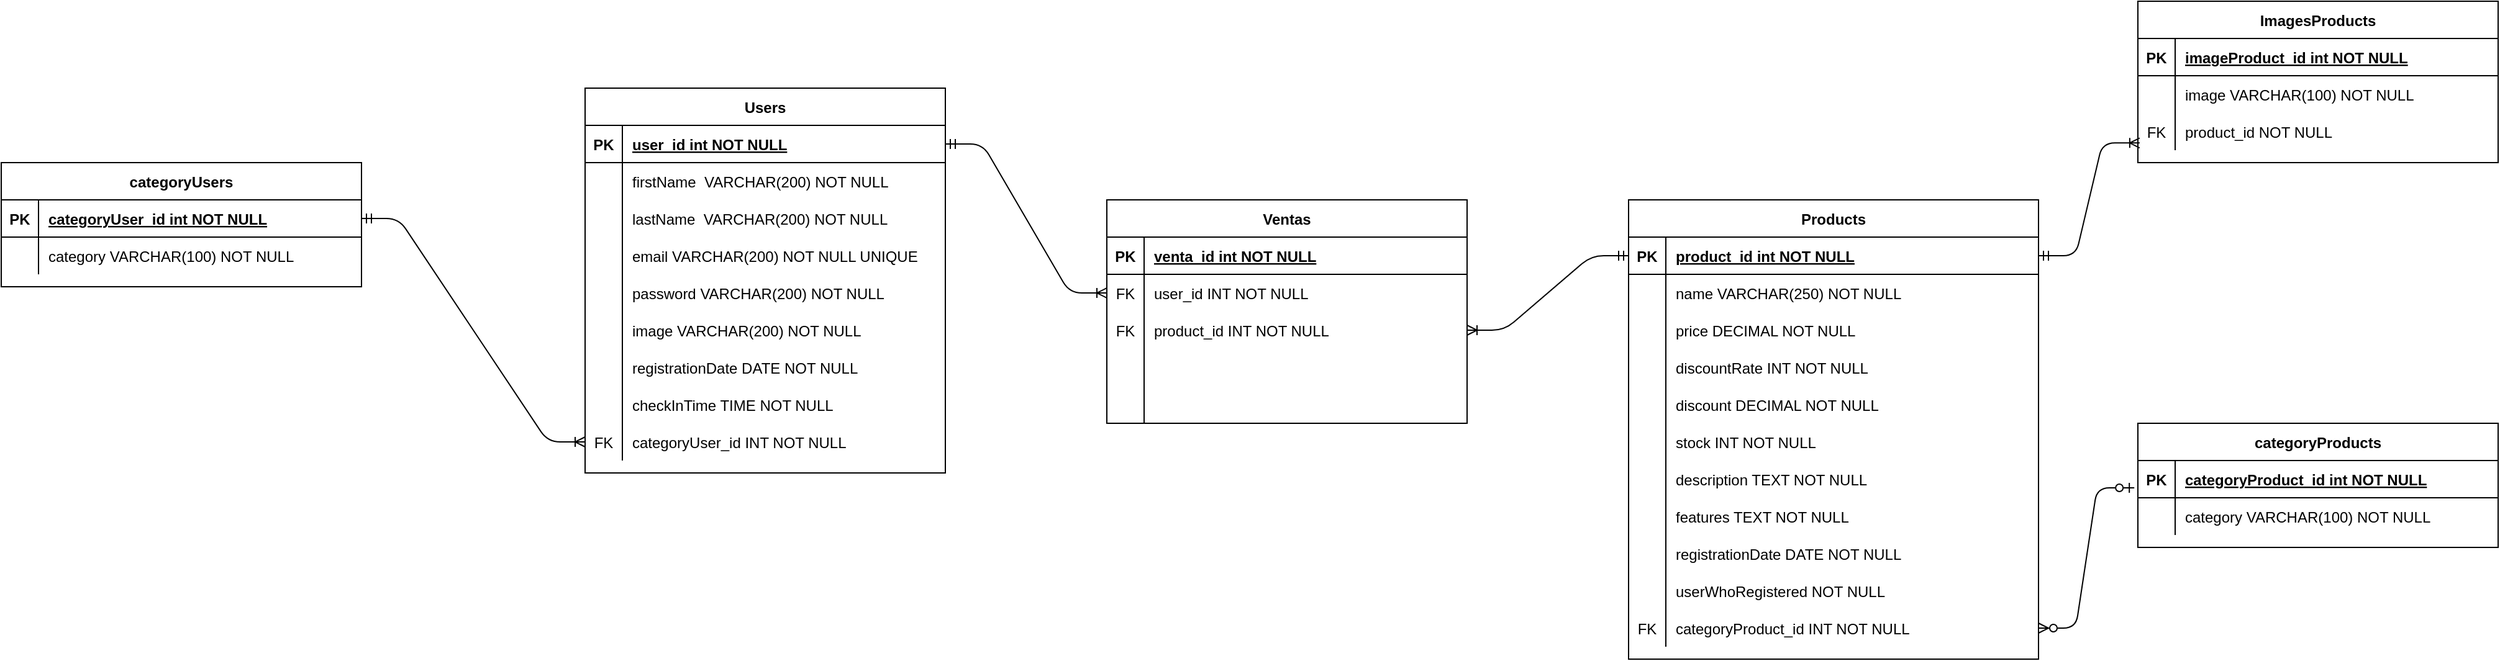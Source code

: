 <mxfile version="14.9.7" type="device"><diagram id="R2lEEEUBdFMjLlhIrx00" name="Page-1"><mxGraphModel dx="2568" dy="1592" grid="1" gridSize="10" guides="1" tooltips="1" connect="1" arrows="1" fold="1" page="1" pageScale="1" pageWidth="850" pageHeight="1100" math="0" shadow="0" extFonts="Permanent Marker^https://fonts.googleapis.com/css?family=Permanent+Marker"><root><mxCell id="0"/><mxCell id="1" parent="0"/><mxCell id="C-vyLk0tnHw3VtMMgP7b-23" value="Users" style="shape=table;startSize=30;container=1;collapsible=1;childLayout=tableLayout;fixedRows=1;rowLines=0;fontStyle=1;align=center;resizeLast=1;" parent="1" vertex="1"><mxGeometry x="-450" y="20" width="290" height="310" as="geometry"/></mxCell><mxCell id="C-vyLk0tnHw3VtMMgP7b-24" value="" style="shape=partialRectangle;collapsible=0;dropTarget=0;pointerEvents=0;fillColor=none;points=[[0,0.5],[1,0.5]];portConstraint=eastwest;top=0;left=0;right=0;bottom=1;" parent="C-vyLk0tnHw3VtMMgP7b-23" vertex="1"><mxGeometry y="30" width="290" height="30" as="geometry"/></mxCell><mxCell id="C-vyLk0tnHw3VtMMgP7b-25" value="PK" style="shape=partialRectangle;overflow=hidden;connectable=0;fillColor=none;top=0;left=0;bottom=0;right=0;fontStyle=1;" parent="C-vyLk0tnHw3VtMMgP7b-24" vertex="1"><mxGeometry width="30" height="30" as="geometry"/></mxCell><mxCell id="C-vyLk0tnHw3VtMMgP7b-26" value="user_id int NOT NULL " style="shape=partialRectangle;overflow=hidden;connectable=0;fillColor=none;top=0;left=0;bottom=0;right=0;align=left;spacingLeft=6;fontStyle=5;" parent="C-vyLk0tnHw3VtMMgP7b-24" vertex="1"><mxGeometry x="30" width="260" height="30" as="geometry"/></mxCell><mxCell id="SjRYhdgU4XQCZVVR5Yip-3" value="" style="shape=partialRectangle;collapsible=0;dropTarget=0;pointerEvents=0;fillColor=none;top=0;left=0;bottom=0;right=0;points=[[0,0.5],[1,0.5]];portConstraint=eastwest;" parent="C-vyLk0tnHw3VtMMgP7b-23" vertex="1"><mxGeometry y="60" width="290" height="30" as="geometry"/></mxCell><mxCell id="SjRYhdgU4XQCZVVR5Yip-4" value="" style="shape=partialRectangle;connectable=0;fillColor=none;top=0;left=0;bottom=0;right=0;editable=1;overflow=hidden;" parent="SjRYhdgU4XQCZVVR5Yip-3" vertex="1"><mxGeometry width="30" height="30" as="geometry"/></mxCell><mxCell id="SjRYhdgU4XQCZVVR5Yip-5" value="firstName  VARCHAR(200) NOT NULL" style="shape=partialRectangle;connectable=0;fillColor=none;top=0;left=0;bottom=0;right=0;align=left;spacingLeft=6;overflow=hidden;" parent="SjRYhdgU4XQCZVVR5Yip-3" vertex="1"><mxGeometry x="30" width="260" height="30" as="geometry"/></mxCell><mxCell id="SjRYhdgU4XQCZVVR5Yip-7" value="" style="shape=partialRectangle;collapsible=0;dropTarget=0;pointerEvents=0;fillColor=none;top=0;left=0;bottom=0;right=0;points=[[0,0.5],[1,0.5]];portConstraint=eastwest;" parent="C-vyLk0tnHw3VtMMgP7b-23" vertex="1"><mxGeometry y="90" width="290" height="30" as="geometry"/></mxCell><mxCell id="SjRYhdgU4XQCZVVR5Yip-8" value="" style="shape=partialRectangle;connectable=0;fillColor=none;top=0;left=0;bottom=0;right=0;editable=1;overflow=hidden;" parent="SjRYhdgU4XQCZVVR5Yip-7" vertex="1"><mxGeometry width="30" height="30" as="geometry"/></mxCell><mxCell id="SjRYhdgU4XQCZVVR5Yip-9" value="lastName  VARCHAR(200) NOT NULL" style="shape=partialRectangle;connectable=0;fillColor=none;top=0;left=0;bottom=0;right=0;align=left;spacingLeft=6;overflow=hidden;" parent="SjRYhdgU4XQCZVVR5Yip-7" vertex="1"><mxGeometry x="30" width="260" height="30" as="geometry"/></mxCell><mxCell id="SjRYhdgU4XQCZVVR5Yip-10" value="" style="shape=partialRectangle;collapsible=0;dropTarget=0;pointerEvents=0;fillColor=none;top=0;left=0;bottom=0;right=0;points=[[0,0.5],[1,0.5]];portConstraint=eastwest;" parent="C-vyLk0tnHw3VtMMgP7b-23" vertex="1"><mxGeometry y="120" width="290" height="30" as="geometry"/></mxCell><mxCell id="SjRYhdgU4XQCZVVR5Yip-11" value="" style="shape=partialRectangle;connectable=0;fillColor=none;top=0;left=0;bottom=0;right=0;editable=1;overflow=hidden;" parent="SjRYhdgU4XQCZVVR5Yip-10" vertex="1"><mxGeometry width="30" height="30" as="geometry"/></mxCell><mxCell id="SjRYhdgU4XQCZVVR5Yip-12" value="email VARCHAR(200) NOT NULL UNIQUE" style="shape=partialRectangle;connectable=0;fillColor=none;top=0;left=0;bottom=0;right=0;align=left;spacingLeft=6;overflow=hidden;" parent="SjRYhdgU4XQCZVVR5Yip-10" vertex="1"><mxGeometry x="30" width="260" height="30" as="geometry"/></mxCell><mxCell id="SjRYhdgU4XQCZVVR5Yip-13" value="" style="shape=partialRectangle;collapsible=0;dropTarget=0;pointerEvents=0;fillColor=none;top=0;left=0;bottom=0;right=0;points=[[0,0.5],[1,0.5]];portConstraint=eastwest;" parent="C-vyLk0tnHw3VtMMgP7b-23" vertex="1"><mxGeometry y="150" width="290" height="30" as="geometry"/></mxCell><mxCell id="SjRYhdgU4XQCZVVR5Yip-14" value="" style="shape=partialRectangle;connectable=0;fillColor=none;top=0;left=0;bottom=0;right=0;editable=1;overflow=hidden;" parent="SjRYhdgU4XQCZVVR5Yip-13" vertex="1"><mxGeometry width="30" height="30" as="geometry"/></mxCell><mxCell id="SjRYhdgU4XQCZVVR5Yip-15" value="password VARCHAR(200) NOT NULL" style="shape=partialRectangle;connectable=0;fillColor=none;top=0;left=0;bottom=0;right=0;align=left;spacingLeft=6;overflow=hidden;" parent="SjRYhdgU4XQCZVVR5Yip-13" vertex="1"><mxGeometry x="30" width="260" height="30" as="geometry"/></mxCell><mxCell id="C-vyLk0tnHw3VtMMgP7b-27" value="" style="shape=partialRectangle;collapsible=0;dropTarget=0;pointerEvents=0;fillColor=none;points=[[0,0.5],[1,0.5]];portConstraint=eastwest;top=0;left=0;right=0;bottom=0;" parent="C-vyLk0tnHw3VtMMgP7b-23" vertex="1"><mxGeometry y="180" width="290" height="30" as="geometry"/></mxCell><mxCell id="C-vyLk0tnHw3VtMMgP7b-28" value="" style="shape=partialRectangle;overflow=hidden;connectable=0;fillColor=none;top=0;left=0;bottom=0;right=0;" parent="C-vyLk0tnHw3VtMMgP7b-27" vertex="1"><mxGeometry width="30" height="30" as="geometry"/></mxCell><mxCell id="C-vyLk0tnHw3VtMMgP7b-29" value="image VARCHAR(200) NOT NULL" style="shape=partialRectangle;overflow=hidden;connectable=0;fillColor=none;top=0;left=0;bottom=0;right=0;align=left;spacingLeft=6;" parent="C-vyLk0tnHw3VtMMgP7b-27" vertex="1"><mxGeometry x="30" width="260" height="30" as="geometry"/></mxCell><mxCell id="SjRYhdgU4XQCZVVR5Yip-42" value="" style="shape=partialRectangle;collapsible=0;dropTarget=0;pointerEvents=0;fillColor=none;top=0;left=0;bottom=0;right=0;points=[[0,0.5],[1,0.5]];portConstraint=eastwest;" parent="C-vyLk0tnHw3VtMMgP7b-23" vertex="1"><mxGeometry y="210" width="290" height="30" as="geometry"/></mxCell><mxCell id="SjRYhdgU4XQCZVVR5Yip-43" value="" style="shape=partialRectangle;connectable=0;fillColor=none;top=0;left=0;bottom=0;right=0;editable=1;overflow=hidden;" parent="SjRYhdgU4XQCZVVR5Yip-42" vertex="1"><mxGeometry width="30" height="30" as="geometry"/></mxCell><mxCell id="SjRYhdgU4XQCZVVR5Yip-44" value="registrationDate DATE NOT NULL" style="shape=partialRectangle;connectable=0;fillColor=none;top=0;left=0;bottom=0;right=0;align=left;spacingLeft=6;overflow=hidden;" parent="SjRYhdgU4XQCZVVR5Yip-42" vertex="1"><mxGeometry x="30" width="260" height="30" as="geometry"/></mxCell><mxCell id="SjRYhdgU4XQCZVVR5Yip-45" value="" style="shape=partialRectangle;collapsible=0;dropTarget=0;pointerEvents=0;fillColor=none;top=0;left=0;bottom=0;right=0;points=[[0,0.5],[1,0.5]];portConstraint=eastwest;" parent="C-vyLk0tnHw3VtMMgP7b-23" vertex="1"><mxGeometry y="240" width="290" height="30" as="geometry"/></mxCell><mxCell id="SjRYhdgU4XQCZVVR5Yip-46" value="" style="shape=partialRectangle;connectable=0;fillColor=none;top=0;left=0;bottom=0;right=0;editable=1;overflow=hidden;" parent="SjRYhdgU4XQCZVVR5Yip-45" vertex="1"><mxGeometry width="30" height="30" as="geometry"/></mxCell><mxCell id="SjRYhdgU4XQCZVVR5Yip-47" value="checkInTime TIME NOT NULL" style="shape=partialRectangle;connectable=0;fillColor=none;top=0;left=0;bottom=0;right=0;align=left;spacingLeft=6;overflow=hidden;" parent="SjRYhdgU4XQCZVVR5Yip-45" vertex="1"><mxGeometry x="30" width="260" height="30" as="geometry"/></mxCell><mxCell id="4xMjqpB_kLp0QCdXpXQW-71" value="" style="shape=partialRectangle;collapsible=0;dropTarget=0;pointerEvents=0;fillColor=none;top=0;left=0;bottom=0;right=0;points=[[0,0.5],[1,0.5]];portConstraint=eastwest;" vertex="1" parent="C-vyLk0tnHw3VtMMgP7b-23"><mxGeometry y="270" width="290" height="30" as="geometry"/></mxCell><mxCell id="4xMjqpB_kLp0QCdXpXQW-72" value="FK" style="shape=partialRectangle;connectable=0;fillColor=none;top=0;left=0;bottom=0;right=0;fontStyle=0;overflow=hidden;" vertex="1" parent="4xMjqpB_kLp0QCdXpXQW-71"><mxGeometry width="30" height="30" as="geometry"/></mxCell><mxCell id="4xMjqpB_kLp0QCdXpXQW-73" value="categoryUser_id INT NOT NULL" style="shape=partialRectangle;connectable=0;fillColor=none;top=0;left=0;bottom=0;right=0;align=left;spacingLeft=6;fontStyle=0;overflow=hidden;" vertex="1" parent="4xMjqpB_kLp0QCdXpXQW-71"><mxGeometry x="30" width="260" height="30" as="geometry"/></mxCell><mxCell id="SjRYhdgU4XQCZVVR5Yip-132" value="Products" style="shape=table;startSize=30;container=1;collapsible=1;childLayout=tableLayout;fixedRows=1;rowLines=0;fontStyle=1;align=center;resizeLast=1;" parent="1" vertex="1"><mxGeometry x="390" y="110" width="330" height="370" as="geometry"/></mxCell><mxCell id="SjRYhdgU4XQCZVVR5Yip-133" value="" style="shape=partialRectangle;collapsible=0;dropTarget=0;pointerEvents=0;fillColor=none;points=[[0,0.5],[1,0.5]];portConstraint=eastwest;top=0;left=0;right=0;bottom=1;" parent="SjRYhdgU4XQCZVVR5Yip-132" vertex="1"><mxGeometry y="30" width="330" height="30" as="geometry"/></mxCell><mxCell id="SjRYhdgU4XQCZVVR5Yip-134" value="PK" style="shape=partialRectangle;overflow=hidden;connectable=0;fillColor=none;top=0;left=0;bottom=0;right=0;fontStyle=1;" parent="SjRYhdgU4XQCZVVR5Yip-133" vertex="1"><mxGeometry width="30" height="30" as="geometry"/></mxCell><mxCell id="SjRYhdgU4XQCZVVR5Yip-135" value="product_id int NOT NULL " style="shape=partialRectangle;overflow=hidden;connectable=0;fillColor=none;top=0;left=0;bottom=0;right=0;align=left;spacingLeft=6;fontStyle=5;" parent="SjRYhdgU4XQCZVVR5Yip-133" vertex="1"><mxGeometry x="30" width="300" height="30" as="geometry"/></mxCell><mxCell id="SjRYhdgU4XQCZVVR5Yip-136" value="" style="shape=partialRectangle;collapsible=0;dropTarget=0;pointerEvents=0;fillColor=none;top=0;left=0;bottom=0;right=0;points=[[0,0.5],[1,0.5]];portConstraint=eastwest;" parent="SjRYhdgU4XQCZVVR5Yip-132" vertex="1"><mxGeometry y="60" width="330" height="30" as="geometry"/></mxCell><mxCell id="SjRYhdgU4XQCZVVR5Yip-137" value="" style="shape=partialRectangle;connectable=0;fillColor=none;top=0;left=0;bottom=0;right=0;editable=1;overflow=hidden;" parent="SjRYhdgU4XQCZVVR5Yip-136" vertex="1"><mxGeometry width="30" height="30" as="geometry"/></mxCell><mxCell id="SjRYhdgU4XQCZVVR5Yip-138" value="name VARCHAR(250) NOT NULL" style="shape=partialRectangle;connectable=0;fillColor=none;top=0;left=0;bottom=0;right=0;align=left;spacingLeft=6;overflow=hidden;" parent="SjRYhdgU4XQCZVVR5Yip-136" vertex="1"><mxGeometry x="30" width="300" height="30" as="geometry"/></mxCell><mxCell id="SjRYhdgU4XQCZVVR5Yip-142" value="" style="shape=partialRectangle;collapsible=0;dropTarget=0;pointerEvents=0;fillColor=none;top=0;left=0;bottom=0;right=0;points=[[0,0.5],[1,0.5]];portConstraint=eastwest;" parent="SjRYhdgU4XQCZVVR5Yip-132" vertex="1"><mxGeometry y="90" width="330" height="30" as="geometry"/></mxCell><mxCell id="SjRYhdgU4XQCZVVR5Yip-143" value="" style="shape=partialRectangle;connectable=0;fillColor=none;top=0;left=0;bottom=0;right=0;editable=1;overflow=hidden;" parent="SjRYhdgU4XQCZVVR5Yip-142" vertex="1"><mxGeometry width="30" height="30" as="geometry"/></mxCell><mxCell id="SjRYhdgU4XQCZVVR5Yip-144" value="price DECIMAL NOT NULL " style="shape=partialRectangle;connectable=0;fillColor=none;top=0;left=0;bottom=0;right=0;align=left;spacingLeft=6;overflow=hidden;" parent="SjRYhdgU4XQCZVVR5Yip-142" vertex="1"><mxGeometry x="30" width="300" height="30" as="geometry"/></mxCell><mxCell id="SjRYhdgU4XQCZVVR5Yip-145" value="" style="shape=partialRectangle;collapsible=0;dropTarget=0;pointerEvents=0;fillColor=none;top=0;left=0;bottom=0;right=0;points=[[0,0.5],[1,0.5]];portConstraint=eastwest;" parent="SjRYhdgU4XQCZVVR5Yip-132" vertex="1"><mxGeometry y="120" width="330" height="30" as="geometry"/></mxCell><mxCell id="SjRYhdgU4XQCZVVR5Yip-146" value="" style="shape=partialRectangle;connectable=0;fillColor=none;top=0;left=0;bottom=0;right=0;editable=1;overflow=hidden;" parent="SjRYhdgU4XQCZVVR5Yip-145" vertex="1"><mxGeometry width="30" height="30" as="geometry"/></mxCell><mxCell id="SjRYhdgU4XQCZVVR5Yip-147" value="discountRate INT NOT NULL" style="shape=partialRectangle;connectable=0;fillColor=none;top=0;left=0;bottom=0;right=0;align=left;spacingLeft=6;overflow=hidden;" parent="SjRYhdgU4XQCZVVR5Yip-145" vertex="1"><mxGeometry x="30" width="300" height="30" as="geometry"/></mxCell><mxCell id="SjRYhdgU4XQCZVVR5Yip-148" value="" style="shape=partialRectangle;collapsible=0;dropTarget=0;pointerEvents=0;fillColor=none;top=0;left=0;bottom=0;right=0;points=[[0,0.5],[1,0.5]];portConstraint=eastwest;" parent="SjRYhdgU4XQCZVVR5Yip-132" vertex="1"><mxGeometry y="150" width="330" height="30" as="geometry"/></mxCell><mxCell id="SjRYhdgU4XQCZVVR5Yip-149" value="" style="shape=partialRectangle;connectable=0;fillColor=none;top=0;left=0;bottom=0;right=0;editable=1;overflow=hidden;" parent="SjRYhdgU4XQCZVVR5Yip-148" vertex="1"><mxGeometry width="30" height="30" as="geometry"/></mxCell><mxCell id="SjRYhdgU4XQCZVVR5Yip-150" value="discount DECIMAL NOT NULL" style="shape=partialRectangle;connectable=0;fillColor=none;top=0;left=0;bottom=0;right=0;align=left;spacingLeft=6;overflow=hidden;" parent="SjRYhdgU4XQCZVVR5Yip-148" vertex="1"><mxGeometry x="30" width="300" height="30" as="geometry"/></mxCell><mxCell id="SjRYhdgU4XQCZVVR5Yip-151" value="" style="shape=partialRectangle;collapsible=0;dropTarget=0;pointerEvents=0;fillColor=none;points=[[0,0.5],[1,0.5]];portConstraint=eastwest;top=0;left=0;right=0;bottom=0;" parent="SjRYhdgU4XQCZVVR5Yip-132" vertex="1"><mxGeometry y="180" width="330" height="30" as="geometry"/></mxCell><mxCell id="SjRYhdgU4XQCZVVR5Yip-152" value="" style="shape=partialRectangle;overflow=hidden;connectable=0;fillColor=none;top=0;left=0;bottom=0;right=0;" parent="SjRYhdgU4XQCZVVR5Yip-151" vertex="1"><mxGeometry width="30" height="30" as="geometry"/></mxCell><mxCell id="SjRYhdgU4XQCZVVR5Yip-153" value="stock INT NOT NULL" style="shape=partialRectangle;overflow=hidden;connectable=0;fillColor=none;top=0;left=0;bottom=0;right=0;align=left;spacingLeft=6;" parent="SjRYhdgU4XQCZVVR5Yip-151" vertex="1"><mxGeometry x="30" width="300" height="30" as="geometry"/></mxCell><mxCell id="SjRYhdgU4XQCZVVR5Yip-191" value="" style="shape=partialRectangle;collapsible=0;dropTarget=0;pointerEvents=0;fillColor=none;top=0;left=0;bottom=0;right=0;points=[[0,0.5],[1,0.5]];portConstraint=eastwest;" parent="SjRYhdgU4XQCZVVR5Yip-132" vertex="1"><mxGeometry y="210" width="330" height="30" as="geometry"/></mxCell><mxCell id="SjRYhdgU4XQCZVVR5Yip-192" value="" style="shape=partialRectangle;connectable=0;fillColor=none;top=0;left=0;bottom=0;right=0;editable=1;overflow=hidden;" parent="SjRYhdgU4XQCZVVR5Yip-191" vertex="1"><mxGeometry width="30" height="30" as="geometry"/></mxCell><mxCell id="SjRYhdgU4XQCZVVR5Yip-193" value="description TEXT NOT NULL" style="shape=partialRectangle;connectable=0;fillColor=none;top=0;left=0;bottom=0;right=0;align=left;spacingLeft=6;overflow=hidden;" parent="SjRYhdgU4XQCZVVR5Yip-191" vertex="1"><mxGeometry x="30" width="300" height="30" as="geometry"/></mxCell><mxCell id="SjRYhdgU4XQCZVVR5Yip-197" value="" style="shape=partialRectangle;collapsible=0;dropTarget=0;pointerEvents=0;fillColor=none;top=0;left=0;bottom=0;right=0;points=[[0,0.5],[1,0.5]];portConstraint=eastwest;" parent="SjRYhdgU4XQCZVVR5Yip-132" vertex="1"><mxGeometry y="240" width="330" height="30" as="geometry"/></mxCell><mxCell id="SjRYhdgU4XQCZVVR5Yip-198" value="" style="shape=partialRectangle;connectable=0;fillColor=none;top=0;left=0;bottom=0;right=0;editable=1;overflow=hidden;" parent="SjRYhdgU4XQCZVVR5Yip-197" vertex="1"><mxGeometry width="30" height="30" as="geometry"/></mxCell><mxCell id="SjRYhdgU4XQCZVVR5Yip-199" value="features TEXT NOT NULL" style="shape=partialRectangle;connectable=0;fillColor=none;top=0;left=0;bottom=0;right=0;align=left;spacingLeft=6;overflow=hidden;" parent="SjRYhdgU4XQCZVVR5Yip-197" vertex="1"><mxGeometry x="30" width="300" height="30" as="geometry"/></mxCell><mxCell id="SjRYhdgU4XQCZVVR5Yip-154" value="" style="shape=partialRectangle;collapsible=0;dropTarget=0;pointerEvents=0;fillColor=none;top=0;left=0;bottom=0;right=0;points=[[0,0.5],[1,0.5]];portConstraint=eastwest;" parent="SjRYhdgU4XQCZVVR5Yip-132" vertex="1"><mxGeometry y="270" width="330" height="30" as="geometry"/></mxCell><mxCell id="SjRYhdgU4XQCZVVR5Yip-155" value="" style="shape=partialRectangle;connectable=0;fillColor=none;top=0;left=0;bottom=0;right=0;editable=1;overflow=hidden;" parent="SjRYhdgU4XQCZVVR5Yip-154" vertex="1"><mxGeometry width="30" height="30" as="geometry"/></mxCell><mxCell id="SjRYhdgU4XQCZVVR5Yip-156" value="registrationDate DATE NOT NULL" style="shape=partialRectangle;connectable=0;fillColor=none;top=0;left=0;bottom=0;right=0;align=left;spacingLeft=6;overflow=hidden;" parent="SjRYhdgU4XQCZVVR5Yip-154" vertex="1"><mxGeometry x="30" width="300" height="30" as="geometry"/></mxCell><mxCell id="SjRYhdgU4XQCZVVR5Yip-200" value="" style="shape=partialRectangle;collapsible=0;dropTarget=0;pointerEvents=0;fillColor=none;top=0;left=0;bottom=0;right=0;points=[[0,0.5],[1,0.5]];portConstraint=eastwest;" parent="SjRYhdgU4XQCZVVR5Yip-132" vertex="1"><mxGeometry y="300" width="330" height="30" as="geometry"/></mxCell><mxCell id="SjRYhdgU4XQCZVVR5Yip-201" value="" style="shape=partialRectangle;connectable=0;fillColor=none;top=0;left=0;bottom=0;right=0;editable=1;overflow=hidden;" parent="SjRYhdgU4XQCZVVR5Yip-200" vertex="1"><mxGeometry width="30" height="30" as="geometry"/></mxCell><mxCell id="SjRYhdgU4XQCZVVR5Yip-202" value="userWhoRegistered NOT NULL" style="shape=partialRectangle;connectable=0;fillColor=none;top=0;left=0;bottom=0;right=0;align=left;spacingLeft=6;overflow=hidden;" parent="SjRYhdgU4XQCZVVR5Yip-200" vertex="1"><mxGeometry x="30" width="300" height="30" as="geometry"/></mxCell><mxCell id="4xMjqpB_kLp0QCdXpXQW-15" value="" style="shape=partialRectangle;collapsible=0;dropTarget=0;pointerEvents=0;fillColor=none;top=0;left=0;bottom=0;right=0;points=[[0,0.5],[1,0.5]];portConstraint=eastwest;" vertex="1" parent="SjRYhdgU4XQCZVVR5Yip-132"><mxGeometry y="330" width="330" height="30" as="geometry"/></mxCell><mxCell id="4xMjqpB_kLp0QCdXpXQW-16" value="FK" style="shape=partialRectangle;connectable=0;fillColor=none;top=0;left=0;bottom=0;right=0;fontStyle=0;overflow=hidden;" vertex="1" parent="4xMjqpB_kLp0QCdXpXQW-15"><mxGeometry width="30" height="30" as="geometry"/></mxCell><mxCell id="4xMjqpB_kLp0QCdXpXQW-17" value="categoryProduct_id INT NOT NULL " style="shape=partialRectangle;connectable=0;fillColor=none;top=0;left=0;bottom=0;right=0;align=left;spacingLeft=6;fontStyle=0;overflow=hidden;" vertex="1" parent="4xMjqpB_kLp0QCdXpXQW-15"><mxGeometry x="30" width="300" height="30" as="geometry"/></mxCell><mxCell id="SjRYhdgU4XQCZVVR5Yip-160" value="ImagesProducts" style="shape=table;startSize=30;container=1;collapsible=1;childLayout=tableLayout;fixedRows=1;rowLines=0;fontStyle=1;align=center;resizeLast=1;" parent="1" vertex="1"><mxGeometry x="800" y="-50" width="290" height="130" as="geometry"/></mxCell><mxCell id="SjRYhdgU4XQCZVVR5Yip-161" value="" style="shape=partialRectangle;collapsible=0;dropTarget=0;pointerEvents=0;fillColor=none;points=[[0,0.5],[1,0.5]];portConstraint=eastwest;top=0;left=0;right=0;bottom=1;" parent="SjRYhdgU4XQCZVVR5Yip-160" vertex="1"><mxGeometry y="30" width="290" height="30" as="geometry"/></mxCell><mxCell id="SjRYhdgU4XQCZVVR5Yip-162" value="PK" style="shape=partialRectangle;overflow=hidden;connectable=0;fillColor=none;top=0;left=0;bottom=0;right=0;fontStyle=1;" parent="SjRYhdgU4XQCZVVR5Yip-161" vertex="1"><mxGeometry width="30" height="30" as="geometry"/></mxCell><mxCell id="SjRYhdgU4XQCZVVR5Yip-163" value="imageProduct_id int NOT NULL " style="shape=partialRectangle;overflow=hidden;connectable=0;fillColor=none;top=0;left=0;bottom=0;right=0;align=left;spacingLeft=6;fontStyle=5;" parent="SjRYhdgU4XQCZVVR5Yip-161" vertex="1"><mxGeometry x="30" width="260" height="30" as="geometry"/></mxCell><mxCell id="SjRYhdgU4XQCZVVR5Yip-179" value="" style="shape=partialRectangle;collapsible=0;dropTarget=0;pointerEvents=0;fillColor=none;points=[[0,0.5],[1,0.5]];portConstraint=eastwest;top=0;left=0;right=0;bottom=0;" parent="SjRYhdgU4XQCZVVR5Yip-160" vertex="1"><mxGeometry y="60" width="290" height="30" as="geometry"/></mxCell><mxCell id="SjRYhdgU4XQCZVVR5Yip-180" value="" style="shape=partialRectangle;overflow=hidden;connectable=0;fillColor=none;top=0;left=0;bottom=0;right=0;" parent="SjRYhdgU4XQCZVVR5Yip-179" vertex="1"><mxGeometry width="30" height="30" as="geometry"/></mxCell><mxCell id="SjRYhdgU4XQCZVVR5Yip-181" value="image VARCHAR(100) NOT NULL" style="shape=partialRectangle;overflow=hidden;connectable=0;fillColor=none;top=0;left=0;bottom=0;right=0;align=left;spacingLeft=6;" parent="SjRYhdgU4XQCZVVR5Yip-179" vertex="1"><mxGeometry x="30" width="260" height="30" as="geometry"/></mxCell><mxCell id="SjRYhdgU4XQCZVVR5Yip-188" value="" style="shape=partialRectangle;collapsible=0;dropTarget=0;pointerEvents=0;fillColor=none;top=0;left=0;bottom=0;right=0;points=[[0,0.5],[1,0.5]];portConstraint=eastwest;" parent="SjRYhdgU4XQCZVVR5Yip-160" vertex="1"><mxGeometry y="90" width="290" height="30" as="geometry"/></mxCell><mxCell id="SjRYhdgU4XQCZVVR5Yip-189" value="FK" style="shape=partialRectangle;connectable=0;fillColor=none;top=0;left=0;bottom=0;right=0;fontStyle=0;overflow=hidden;" parent="SjRYhdgU4XQCZVVR5Yip-188" vertex="1"><mxGeometry width="30" height="30" as="geometry"/></mxCell><mxCell id="SjRYhdgU4XQCZVVR5Yip-190" value="product_id NOT NULL" style="shape=partialRectangle;connectable=0;fillColor=none;top=0;left=0;bottom=0;right=0;align=left;spacingLeft=6;fontStyle=0;overflow=hidden;" parent="SjRYhdgU4XQCZVVR5Yip-188" vertex="1"><mxGeometry x="30" width="260" height="30" as="geometry"/></mxCell><mxCell id="SjRYhdgU4XQCZVVR5Yip-203" value="" style="edgeStyle=entityRelationEdgeStyle;fontSize=12;html=1;endArrow=ERoneToMany;startArrow=ERmandOne;exitX=1;exitY=0.5;exitDx=0;exitDy=0;entryX=0.005;entryY=0.806;entryDx=0;entryDy=0;entryPerimeter=0;" parent="1" source="SjRYhdgU4XQCZVVR5Yip-133" target="SjRYhdgU4XQCZVVR5Yip-188" edge="1"><mxGeometry width="100" height="100" relative="1" as="geometry"><mxPoint x="730" y="380" as="sourcePoint"/><mxPoint x="830" y="280" as="targetPoint"/></mxGeometry></mxCell><mxCell id="4xMjqpB_kLp0QCdXpXQW-1" value="categoryProducts" style="shape=table;startSize=30;container=1;collapsible=1;childLayout=tableLayout;fixedRows=1;rowLines=0;fontStyle=1;align=center;resizeLast=1;" vertex="1" parent="1"><mxGeometry x="800" y="290" width="290" height="100" as="geometry"/></mxCell><mxCell id="4xMjqpB_kLp0QCdXpXQW-2" value="" style="shape=partialRectangle;collapsible=0;dropTarget=0;pointerEvents=0;fillColor=none;points=[[0,0.5],[1,0.5]];portConstraint=eastwest;top=0;left=0;right=0;bottom=1;" vertex="1" parent="4xMjqpB_kLp0QCdXpXQW-1"><mxGeometry y="30" width="290" height="30" as="geometry"/></mxCell><mxCell id="4xMjqpB_kLp0QCdXpXQW-3" value="PK" style="shape=partialRectangle;overflow=hidden;connectable=0;fillColor=none;top=0;left=0;bottom=0;right=0;fontStyle=1;" vertex="1" parent="4xMjqpB_kLp0QCdXpXQW-2"><mxGeometry width="30" height="30" as="geometry"/></mxCell><mxCell id="4xMjqpB_kLp0QCdXpXQW-4" value="categoryProduct_id int NOT NULL " style="shape=partialRectangle;overflow=hidden;connectable=0;fillColor=none;top=0;left=0;bottom=0;right=0;align=left;spacingLeft=6;fontStyle=5;" vertex="1" parent="4xMjqpB_kLp0QCdXpXQW-2"><mxGeometry x="30" width="260" height="30" as="geometry"/></mxCell><mxCell id="4xMjqpB_kLp0QCdXpXQW-5" value="" style="shape=partialRectangle;collapsible=0;dropTarget=0;pointerEvents=0;fillColor=none;points=[[0,0.5],[1,0.5]];portConstraint=eastwest;top=0;left=0;right=0;bottom=0;" vertex="1" parent="4xMjqpB_kLp0QCdXpXQW-1"><mxGeometry y="60" width="290" height="30" as="geometry"/></mxCell><mxCell id="4xMjqpB_kLp0QCdXpXQW-6" value="" style="shape=partialRectangle;overflow=hidden;connectable=0;fillColor=none;top=0;left=0;bottom=0;right=0;" vertex="1" parent="4xMjqpB_kLp0QCdXpXQW-5"><mxGeometry width="30" height="30" as="geometry"/></mxCell><mxCell id="4xMjqpB_kLp0QCdXpXQW-7" value="category VARCHAR(100) NOT NULL" style="shape=partialRectangle;overflow=hidden;connectable=0;fillColor=none;top=0;left=0;bottom=0;right=0;align=left;spacingLeft=6;" vertex="1" parent="4xMjqpB_kLp0QCdXpXQW-5"><mxGeometry x="30" width="260" height="30" as="geometry"/></mxCell><mxCell id="4xMjqpB_kLp0QCdXpXQW-14" value="" style="edgeStyle=entityRelationEdgeStyle;fontSize=12;html=1;endArrow=ERzeroToMany;startArrow=ERzeroToOne;exitX=-0.01;exitY=0.733;exitDx=0;exitDy=0;entryX=1;entryY=0.5;entryDx=0;entryDy=0;exitPerimeter=0;" edge="1" parent="1" source="4xMjqpB_kLp0QCdXpXQW-2" target="4xMjqpB_kLp0QCdXpXQW-15"><mxGeometry width="100" height="100" relative="1" as="geometry"><mxPoint x="640" y="340" as="sourcePoint"/><mxPoint x="740" y="240" as="targetPoint"/></mxGeometry></mxCell><mxCell id="4xMjqpB_kLp0QCdXpXQW-18" value="Ventas" style="shape=table;startSize=30;container=1;collapsible=1;childLayout=tableLayout;fixedRows=1;rowLines=0;fontStyle=1;align=center;resizeLast=1;" vertex="1" parent="1"><mxGeometry x="-30" y="110" width="290" height="180" as="geometry"/></mxCell><mxCell id="4xMjqpB_kLp0QCdXpXQW-19" value="" style="shape=partialRectangle;collapsible=0;dropTarget=0;pointerEvents=0;fillColor=none;points=[[0,0.5],[1,0.5]];portConstraint=eastwest;top=0;left=0;right=0;bottom=1;" vertex="1" parent="4xMjqpB_kLp0QCdXpXQW-18"><mxGeometry y="30" width="290" height="30" as="geometry"/></mxCell><mxCell id="4xMjqpB_kLp0QCdXpXQW-20" value="PK" style="shape=partialRectangle;overflow=hidden;connectable=0;fillColor=none;top=0;left=0;bottom=0;right=0;fontStyle=1;" vertex="1" parent="4xMjqpB_kLp0QCdXpXQW-19"><mxGeometry width="30" height="30" as="geometry"/></mxCell><mxCell id="4xMjqpB_kLp0QCdXpXQW-21" value="venta_id int NOT NULL " style="shape=partialRectangle;overflow=hidden;connectable=0;fillColor=none;top=0;left=0;bottom=0;right=0;align=left;spacingLeft=6;fontStyle=5;" vertex="1" parent="4xMjqpB_kLp0QCdXpXQW-19"><mxGeometry x="30" width="260" height="30" as="geometry"/></mxCell><mxCell id="4xMjqpB_kLp0QCdXpXQW-46" value="" style="shape=partialRectangle;collapsible=0;dropTarget=0;pointerEvents=0;fillColor=none;top=0;left=0;bottom=0;right=0;points=[[0,0.5],[1,0.5]];portConstraint=eastwest;" vertex="1" parent="4xMjqpB_kLp0QCdXpXQW-18"><mxGeometry y="60" width="290" height="30" as="geometry"/></mxCell><mxCell id="4xMjqpB_kLp0QCdXpXQW-47" value="FK" style="shape=partialRectangle;connectable=0;fillColor=none;top=0;left=0;bottom=0;right=0;fontStyle=0;overflow=hidden;" vertex="1" parent="4xMjqpB_kLp0QCdXpXQW-46"><mxGeometry width="30" height="30" as="geometry"/></mxCell><mxCell id="4xMjqpB_kLp0QCdXpXQW-48" value="user_id INT NOT NULL" style="shape=partialRectangle;connectable=0;fillColor=none;top=0;left=0;bottom=0;right=0;align=left;spacingLeft=6;fontStyle=0;overflow=hidden;" vertex="1" parent="4xMjqpB_kLp0QCdXpXQW-46"><mxGeometry x="30" width="260" height="30" as="geometry"/></mxCell><mxCell id="4xMjqpB_kLp0QCdXpXQW-52" value="" style="shape=partialRectangle;collapsible=0;dropTarget=0;pointerEvents=0;fillColor=none;top=0;left=0;bottom=0;right=0;points=[[0,0.5],[1,0.5]];portConstraint=eastwest;" vertex="1" parent="4xMjqpB_kLp0QCdXpXQW-18"><mxGeometry y="90" width="290" height="30" as="geometry"/></mxCell><mxCell id="4xMjqpB_kLp0QCdXpXQW-53" value="FK" style="shape=partialRectangle;connectable=0;fillColor=none;top=0;left=0;bottom=0;right=0;fontStyle=0;overflow=hidden;" vertex="1" parent="4xMjqpB_kLp0QCdXpXQW-52"><mxGeometry width="30" height="30" as="geometry"/></mxCell><mxCell id="4xMjqpB_kLp0QCdXpXQW-54" value="product_id INT NOT NULL" style="shape=partialRectangle;connectable=0;fillColor=none;top=0;left=0;bottom=0;right=0;align=left;spacingLeft=6;fontStyle=0;overflow=hidden;" vertex="1" parent="4xMjqpB_kLp0QCdXpXQW-52"><mxGeometry x="30" width="260" height="30" as="geometry"/></mxCell><mxCell id="4xMjqpB_kLp0QCdXpXQW-22" value="" style="shape=partialRectangle;collapsible=0;dropTarget=0;pointerEvents=0;fillColor=none;top=0;left=0;bottom=0;right=0;points=[[0,0.5],[1,0.5]];portConstraint=eastwest;" vertex="1" parent="4xMjqpB_kLp0QCdXpXQW-18"><mxGeometry y="120" width="290" height="30" as="geometry"/></mxCell><mxCell id="4xMjqpB_kLp0QCdXpXQW-23" value="" style="shape=partialRectangle;connectable=0;fillColor=none;top=0;left=0;bottom=0;right=0;editable=1;overflow=hidden;" vertex="1" parent="4xMjqpB_kLp0QCdXpXQW-22"><mxGeometry width="30" height="30" as="geometry"/></mxCell><mxCell id="4xMjqpB_kLp0QCdXpXQW-24" value="" style="shape=partialRectangle;connectable=0;fillColor=none;top=0;left=0;bottom=0;right=0;align=left;spacingLeft=6;overflow=hidden;" vertex="1" parent="4xMjqpB_kLp0QCdXpXQW-22"><mxGeometry x="30" width="260" height="30" as="geometry"/></mxCell><mxCell id="4xMjqpB_kLp0QCdXpXQW-28" value="" style="shape=partialRectangle;collapsible=0;dropTarget=0;pointerEvents=0;fillColor=none;top=0;left=0;bottom=0;right=0;points=[[0,0.5],[1,0.5]];portConstraint=eastwest;" vertex="1" parent="4xMjqpB_kLp0QCdXpXQW-18"><mxGeometry y="150" width="290" height="30" as="geometry"/></mxCell><mxCell id="4xMjqpB_kLp0QCdXpXQW-29" value="" style="shape=partialRectangle;connectable=0;fillColor=none;top=0;left=0;bottom=0;right=0;editable=1;overflow=hidden;" vertex="1" parent="4xMjqpB_kLp0QCdXpXQW-28"><mxGeometry width="30" height="30" as="geometry"/></mxCell><mxCell id="4xMjqpB_kLp0QCdXpXQW-30" value="" style="shape=partialRectangle;connectable=0;fillColor=none;top=0;left=0;bottom=0;right=0;align=left;spacingLeft=6;overflow=hidden;" vertex="1" parent="4xMjqpB_kLp0QCdXpXQW-28"><mxGeometry x="30" width="260" height="30" as="geometry"/></mxCell><mxCell id="4xMjqpB_kLp0QCdXpXQW-55" value="" style="edgeStyle=entityRelationEdgeStyle;fontSize=12;html=1;endArrow=ERoneToMany;startArrow=ERmandOne;exitX=1;exitY=0.5;exitDx=0;exitDy=0;entryX=0;entryY=0.5;entryDx=0;entryDy=0;" edge="1" parent="1" source="C-vyLk0tnHw3VtMMgP7b-24" target="4xMjqpB_kLp0QCdXpXQW-46"><mxGeometry width="100" height="100" relative="1" as="geometry"><mxPoint x="60" y="440" as="sourcePoint"/><mxPoint x="160" y="340" as="targetPoint"/></mxGeometry></mxCell><mxCell id="4xMjqpB_kLp0QCdXpXQW-56" value="" style="edgeStyle=entityRelationEdgeStyle;fontSize=12;html=1;endArrow=ERoneToMany;startArrow=ERmandOne;entryX=1;entryY=0.5;entryDx=0;entryDy=0;exitX=0;exitY=0.5;exitDx=0;exitDy=0;" edge="1" parent="1" source="SjRYhdgU4XQCZVVR5Yip-133" target="4xMjqpB_kLp0QCdXpXQW-52"><mxGeometry width="100" height="100" relative="1" as="geometry"><mxPoint x="210" y="320" as="sourcePoint"/><mxPoint x="310" y="220" as="targetPoint"/></mxGeometry></mxCell><mxCell id="4xMjqpB_kLp0QCdXpXQW-60" value="categoryUsers" style="shape=table;startSize=30;container=1;collapsible=1;childLayout=tableLayout;fixedRows=1;rowLines=0;fontStyle=1;align=center;resizeLast=1;" vertex="1" parent="1"><mxGeometry x="-920" y="80" width="290" height="100" as="geometry"/></mxCell><mxCell id="4xMjqpB_kLp0QCdXpXQW-61" value="" style="shape=partialRectangle;collapsible=0;dropTarget=0;pointerEvents=0;fillColor=none;points=[[0,0.5],[1,0.5]];portConstraint=eastwest;top=0;left=0;right=0;bottom=1;" vertex="1" parent="4xMjqpB_kLp0QCdXpXQW-60"><mxGeometry y="30" width="290" height="30" as="geometry"/></mxCell><mxCell id="4xMjqpB_kLp0QCdXpXQW-62" value="PK" style="shape=partialRectangle;overflow=hidden;connectable=0;fillColor=none;top=0;left=0;bottom=0;right=0;fontStyle=1;" vertex="1" parent="4xMjqpB_kLp0QCdXpXQW-61"><mxGeometry width="30" height="30" as="geometry"/></mxCell><mxCell id="4xMjqpB_kLp0QCdXpXQW-63" value="categoryUser_id int NOT NULL " style="shape=partialRectangle;overflow=hidden;connectable=0;fillColor=none;top=0;left=0;bottom=0;right=0;align=left;spacingLeft=6;fontStyle=5;" vertex="1" parent="4xMjqpB_kLp0QCdXpXQW-61"><mxGeometry x="30" width="260" height="30" as="geometry"/></mxCell><mxCell id="4xMjqpB_kLp0QCdXpXQW-64" value="" style="shape=partialRectangle;collapsible=0;dropTarget=0;pointerEvents=0;fillColor=none;points=[[0,0.5],[1,0.5]];portConstraint=eastwest;top=0;left=0;right=0;bottom=0;" vertex="1" parent="4xMjqpB_kLp0QCdXpXQW-60"><mxGeometry y="60" width="290" height="30" as="geometry"/></mxCell><mxCell id="4xMjqpB_kLp0QCdXpXQW-65" value="" style="shape=partialRectangle;overflow=hidden;connectable=0;fillColor=none;top=0;left=0;bottom=0;right=0;" vertex="1" parent="4xMjqpB_kLp0QCdXpXQW-64"><mxGeometry width="30" height="30" as="geometry"/></mxCell><mxCell id="4xMjqpB_kLp0QCdXpXQW-66" value="category VARCHAR(100) NOT NULL" style="shape=partialRectangle;overflow=hidden;connectable=0;fillColor=none;top=0;left=0;bottom=0;right=0;align=left;spacingLeft=6;" vertex="1" parent="4xMjqpB_kLp0QCdXpXQW-64"><mxGeometry x="30" width="260" height="30" as="geometry"/></mxCell><mxCell id="4xMjqpB_kLp0QCdXpXQW-70" value="" style="edgeStyle=entityRelationEdgeStyle;fontSize=12;html=1;endArrow=ERoneToMany;startArrow=ERmandOne;exitX=1;exitY=0.5;exitDx=0;exitDy=0;entryX=0;entryY=0.5;entryDx=0;entryDy=0;" edge="1" parent="1" source="4xMjqpB_kLp0QCdXpXQW-61" target="4xMjqpB_kLp0QCdXpXQW-71"><mxGeometry width="100" height="100" relative="1" as="geometry"><mxPoint x="-590" y="140" as="sourcePoint"/><mxPoint x="-450.29" y="235.7" as="targetPoint"/></mxGeometry></mxCell></root></mxGraphModel></diagram></mxfile>